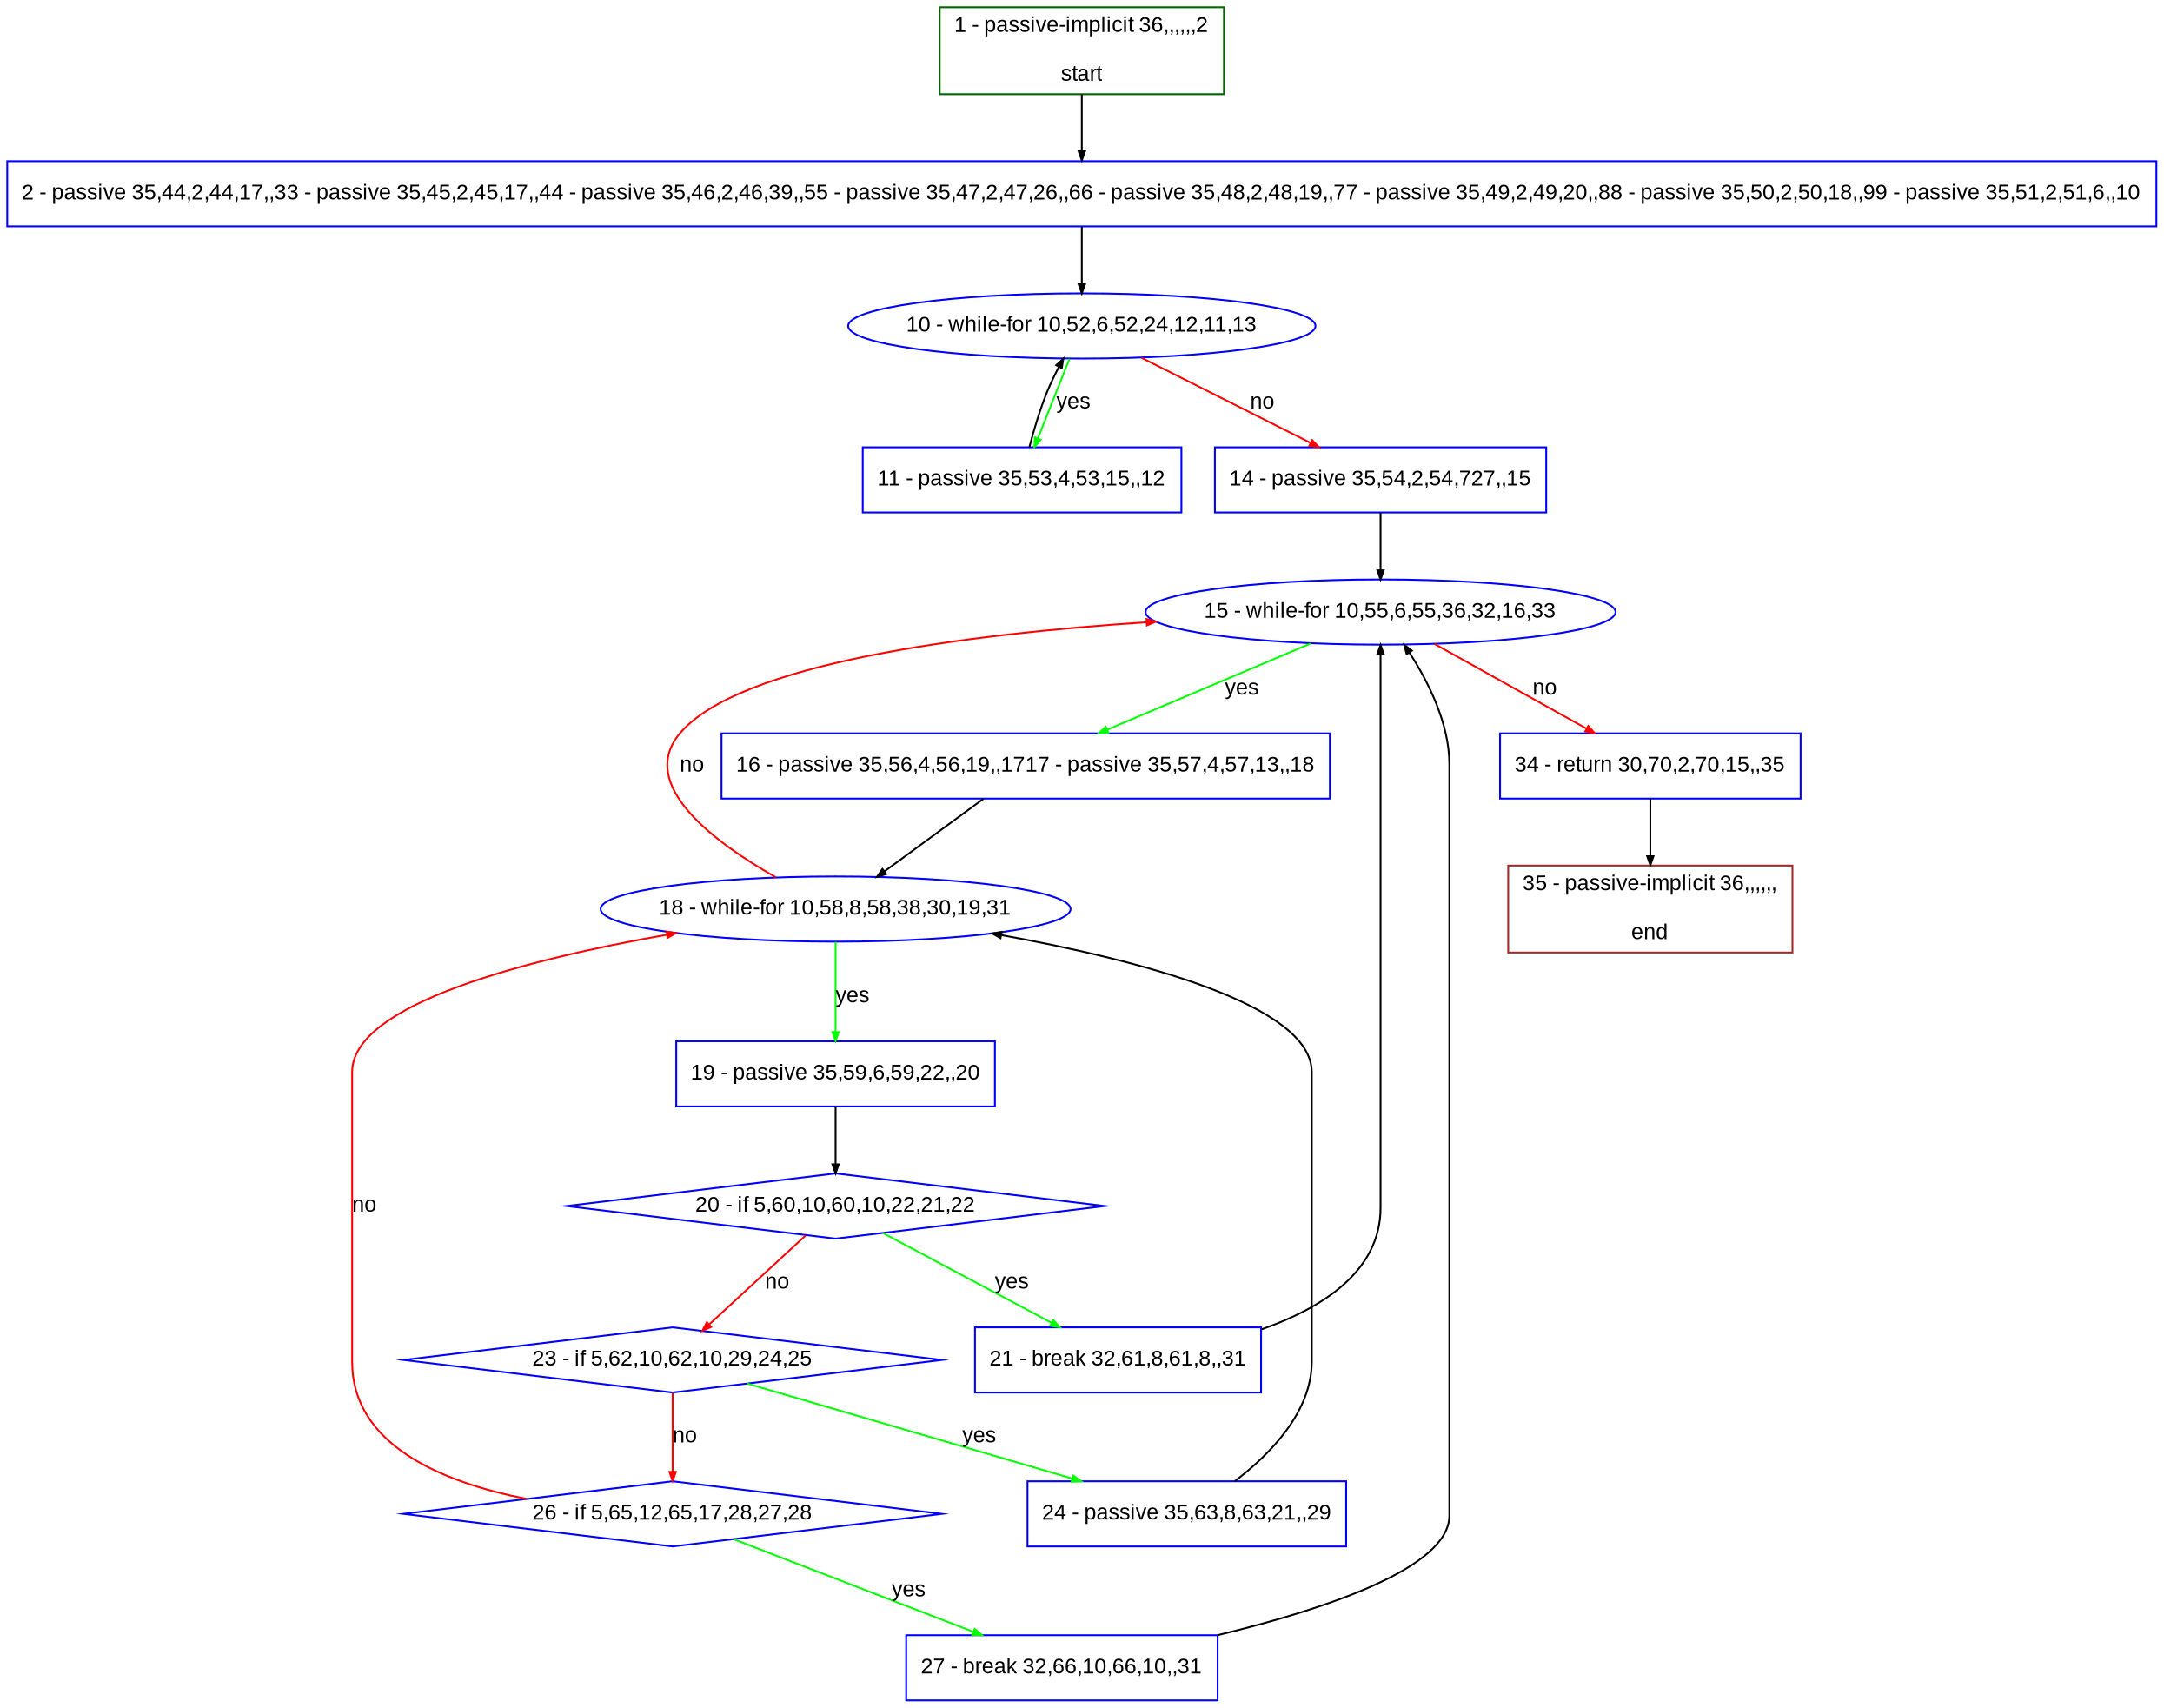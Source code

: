 digraph "" {
  graph [pack="true", label="", fontsize="12", packmode="clust", fontname="Arial", fillcolor="#FFFFCC", bgcolor="white", style="rounded,filled", compound="true"];
  node [node_initialized="no", label="", color="grey", fontsize="12", fillcolor="white", fontname="Arial", style="filled", shape="rectangle", compound="true", fixedsize="false"];
  edge [fontcolor="black", arrowhead="normal", arrowtail="none", arrowsize="0.5", ltail="", label="", color="black", fontsize="12", lhead="", fontname="Arial", dir="forward", compound="true"];
  __N1 [label="2 - passive 35,44,2,44,17,,33 - passive 35,45,2,45,17,,44 - passive 35,46,2,46,39,,55 - passive 35,47,2,47,26,,66 - passive 35,48,2,48,19,,77 - passive 35,49,2,49,20,,88 - passive 35,50,2,50,18,,99 - passive 35,51,2,51,6,,10", color="#0000ff", fillcolor="#ffffff", style="filled", shape="box"];
  __N2 [label="1 - passive-implicit 36,,,,,,2\n\nstart", color="#006400", fillcolor="#ffffff", style="filled", shape="box"];
  __N3 [label="10 - while-for 10,52,6,52,24,12,11,13", color="#0000ff", fillcolor="#ffffff", style="filled", shape="oval"];
  __N4 [label="11 - passive 35,53,4,53,15,,12", color="#0000ff", fillcolor="#ffffff", style="filled", shape="box"];
  __N5 [label="14 - passive 35,54,2,54,727,,15", color="#0000ff", fillcolor="#ffffff", style="filled", shape="box"];
  __N6 [label="15 - while-for 10,55,6,55,36,32,16,33", color="#0000ff", fillcolor="#ffffff", style="filled", shape="oval"];
  __N7 [label="16 - passive 35,56,4,56,19,,1717 - passive 35,57,4,57,13,,18", color="#0000ff", fillcolor="#ffffff", style="filled", shape="box"];
  __N8 [label="34 - return 30,70,2,70,15,,35", color="#0000ff", fillcolor="#ffffff", style="filled", shape="box"];
  __N9 [label="18 - while-for 10,58,8,58,38,30,19,31", color="#0000ff", fillcolor="#ffffff", style="filled", shape="oval"];
  __N10 [label="19 - passive 35,59,6,59,22,,20", color="#0000ff", fillcolor="#ffffff", style="filled", shape="box"];
  __N11 [label="20 - if 5,60,10,60,10,22,21,22", color="#0000ff", fillcolor="#ffffff", style="filled", shape="diamond"];
  __N12 [label="21 - break 32,61,8,61,8,,31", color="#0000ff", fillcolor="#ffffff", style="filled", shape="box"];
  __N13 [label="23 - if 5,62,10,62,10,29,24,25", color="#0000ff", fillcolor="#ffffff", style="filled", shape="diamond"];
  __N14 [label="24 - passive 35,63,8,63,21,,29", color="#0000ff", fillcolor="#ffffff", style="filled", shape="box"];
  __N15 [label="26 - if 5,65,12,65,17,28,27,28", color="#0000ff", fillcolor="#ffffff", style="filled", shape="diamond"];
  __N16 [label="27 - break 32,66,10,66,10,,31", color="#0000ff", fillcolor="#ffffff", style="filled", shape="box"];
  __N17 [label="35 - passive-implicit 36,,,,,,\n\nend", color="#a52a2a", fillcolor="#ffffff", style="filled", shape="box"];
  __N2 -> __N1 [arrowhead="normal", arrowtail="none", color="#000000", label="", dir="forward"];
  __N1 -> __N3 [arrowhead="normal", arrowtail="none", color="#000000", label="", dir="forward"];
  __N3 -> __N4 [arrowhead="normal", arrowtail="none", color="#00ff00", label="yes", dir="forward"];
  __N4 -> __N3 [arrowhead="normal", arrowtail="none", color="#000000", label="", dir="forward"];
  __N3 -> __N5 [arrowhead="normal", arrowtail="none", color="#ff0000", label="no", dir="forward"];
  __N5 -> __N6 [arrowhead="normal", arrowtail="none", color="#000000", label="", dir="forward"];
  __N6 -> __N7 [arrowhead="normal", arrowtail="none", color="#00ff00", label="yes", dir="forward"];
  __N6 -> __N8 [arrowhead="normal", arrowtail="none", color="#ff0000", label="no", dir="forward"];
  __N7 -> __N9 [arrowhead="normal", arrowtail="none", color="#000000", label="", dir="forward"];
  __N9 -> __N6 [arrowhead="normal", arrowtail="none", color="#ff0000", label="no", dir="forward"];
  __N9 -> __N10 [arrowhead="normal", arrowtail="none", color="#00ff00", label="yes", dir="forward"];
  __N10 -> __N11 [arrowhead="normal", arrowtail="none", color="#000000", label="", dir="forward"];
  __N11 -> __N12 [arrowhead="normal", arrowtail="none", color="#00ff00", label="yes", dir="forward"];
  __N11 -> __N13 [arrowhead="normal", arrowtail="none", color="#ff0000", label="no", dir="forward"];
  __N12 -> __N6 [arrowhead="normal", arrowtail="none", color="#000000", label="", dir="forward"];
  __N13 -> __N14 [arrowhead="normal", arrowtail="none", color="#00ff00", label="yes", dir="forward"];
  __N13 -> __N15 [arrowhead="normal", arrowtail="none", color="#ff0000", label="no", dir="forward"];
  __N14 -> __N9 [arrowhead="normal", arrowtail="none", color="#000000", label="", dir="forward"];
  __N15 -> __N9 [arrowhead="normal", arrowtail="none", color="#ff0000", label="no", dir="forward"];
  __N15 -> __N16 [arrowhead="normal", arrowtail="none", color="#00ff00", label="yes", dir="forward"];
  __N16 -> __N6 [arrowhead="normal", arrowtail="none", color="#000000", label="", dir="forward"];
  __N8 -> __N17 [arrowhead="normal", arrowtail="none", color="#000000", label="", dir="forward"];
}
